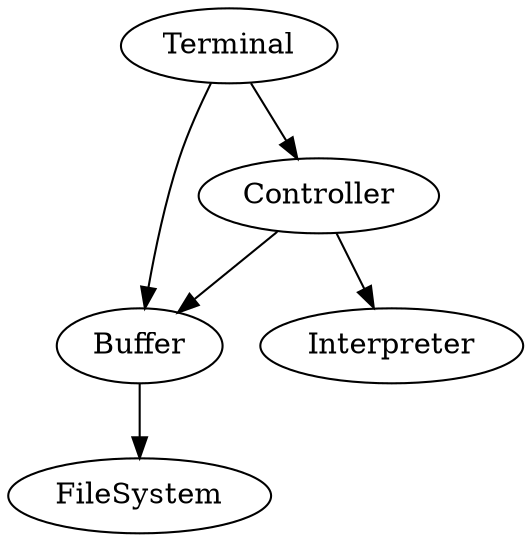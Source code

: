 digraph mdd {
    Terminal -> Controller -> Buffer -> FileSystem;
    Terminal -> Buffer;
    Controller -> Interpreter;
}